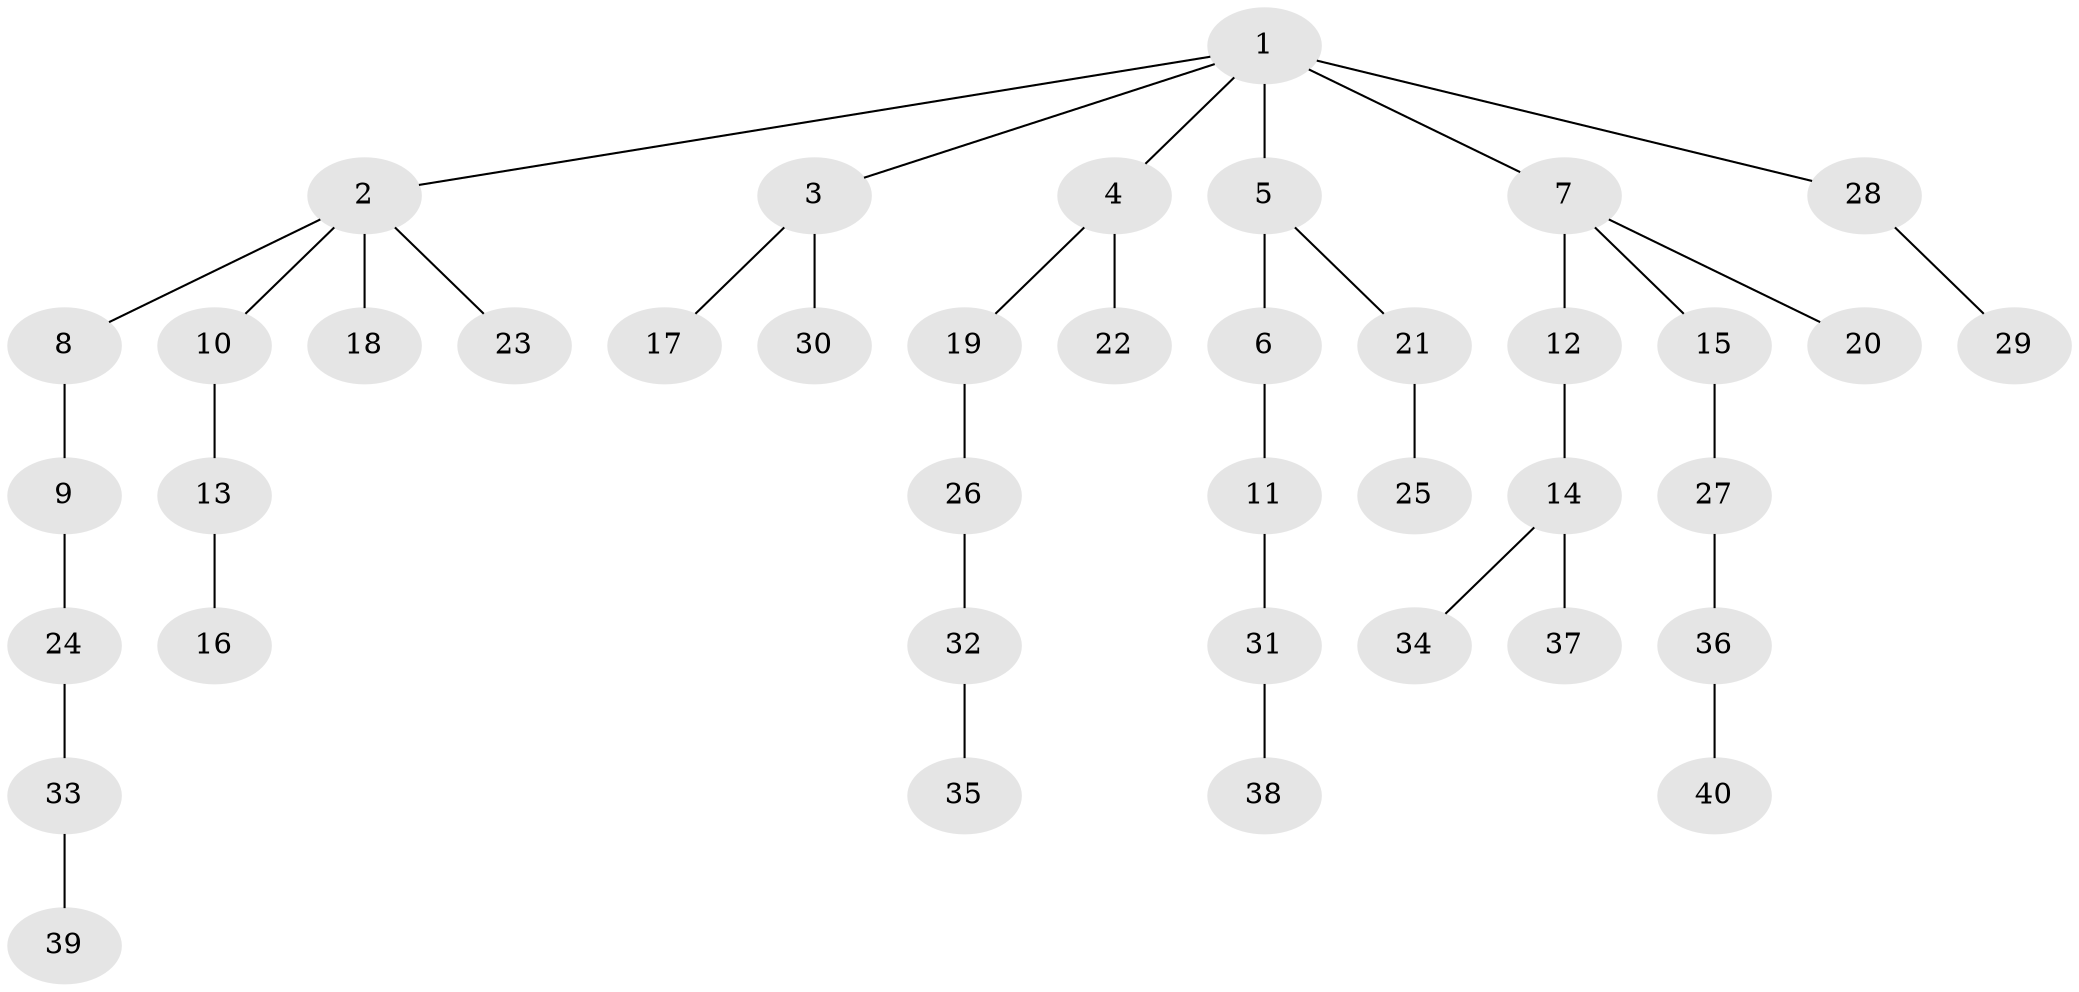// original degree distribution, {8: 0.025, 4: 0.0625, 3: 0.1875, 2: 0.2375, 1: 0.4875}
// Generated by graph-tools (version 1.1) at 2025/36/03/09/25 02:36:53]
// undirected, 40 vertices, 39 edges
graph export_dot {
graph [start="1"]
  node [color=gray90,style=filled];
  1;
  2;
  3;
  4;
  5;
  6;
  7;
  8;
  9;
  10;
  11;
  12;
  13;
  14;
  15;
  16;
  17;
  18;
  19;
  20;
  21;
  22;
  23;
  24;
  25;
  26;
  27;
  28;
  29;
  30;
  31;
  32;
  33;
  34;
  35;
  36;
  37;
  38;
  39;
  40;
  1 -- 2 [weight=1.0];
  1 -- 3 [weight=1.0];
  1 -- 4 [weight=1.0];
  1 -- 5 [weight=1.0];
  1 -- 7 [weight=2.0];
  1 -- 28 [weight=1.0];
  2 -- 8 [weight=1.0];
  2 -- 10 [weight=1.0];
  2 -- 18 [weight=1.0];
  2 -- 23 [weight=1.0];
  3 -- 17 [weight=1.0];
  3 -- 30 [weight=1.0];
  4 -- 19 [weight=1.0];
  4 -- 22 [weight=1.0];
  5 -- 6 [weight=2.0];
  5 -- 21 [weight=1.0];
  6 -- 11 [weight=1.0];
  7 -- 12 [weight=1.0];
  7 -- 15 [weight=1.0];
  7 -- 20 [weight=1.0];
  8 -- 9 [weight=1.0];
  9 -- 24 [weight=1.0];
  10 -- 13 [weight=1.0];
  11 -- 31 [weight=1.0];
  12 -- 14 [weight=1.0];
  13 -- 16 [weight=1.0];
  14 -- 34 [weight=1.0];
  14 -- 37 [weight=1.0];
  15 -- 27 [weight=1.0];
  19 -- 26 [weight=1.0];
  21 -- 25 [weight=1.0];
  24 -- 33 [weight=2.0];
  26 -- 32 [weight=1.0];
  27 -- 36 [weight=1.0];
  28 -- 29 [weight=1.0];
  31 -- 38 [weight=2.0];
  32 -- 35 [weight=1.0];
  33 -- 39 [weight=1.0];
  36 -- 40 [weight=1.0];
}
